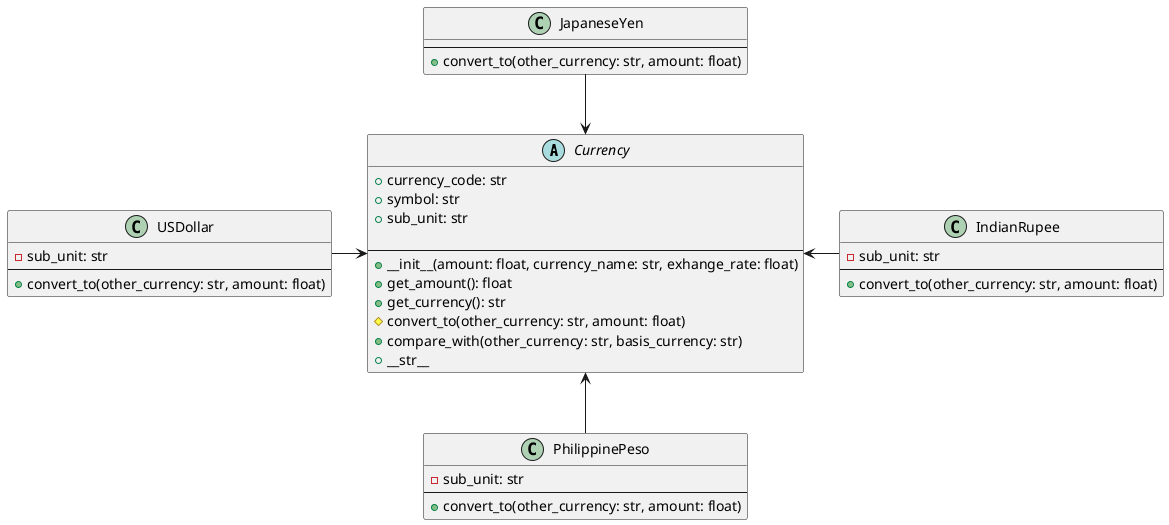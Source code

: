 @startuml currency_uml
abstract class Currency {
    + currency_code: str
    + symbol: str
    + sub_unit: str
    
    ---
    + __init__(amount: float, currency_name: str, exhange_rate: float)
    + get_amount(): float
    + get_currency(): str
    # convert_to(other_currency: str, amount: float)
    + compare_with(other_currency: str, basis_currency: str)
    + __str__
}

class PhilippinePeso {
    - sub_unit: str
    ---
    + convert_to(other_currency: str, amount: float)
}

class JapaneseYen {
    ---
    + convert_to(other_currency: str, amount: float)
}

class USDollar {
    - sub_unit: str
    ---
    + convert_to(other_currency: str, amount: float)
}

class IndianRupee {
    - sub_unit: str
    ---
    + convert_to(other_currency: str, amount: float)
}

Currency <-down- PhilippinePeso 
Currency <-up- JapaneseYen
Currency <-left- USDollar
Currency <-right- IndianRupee

' PhilippinePeso -down-> Currency
' JapaneseYen -up-> Currency

@enduml